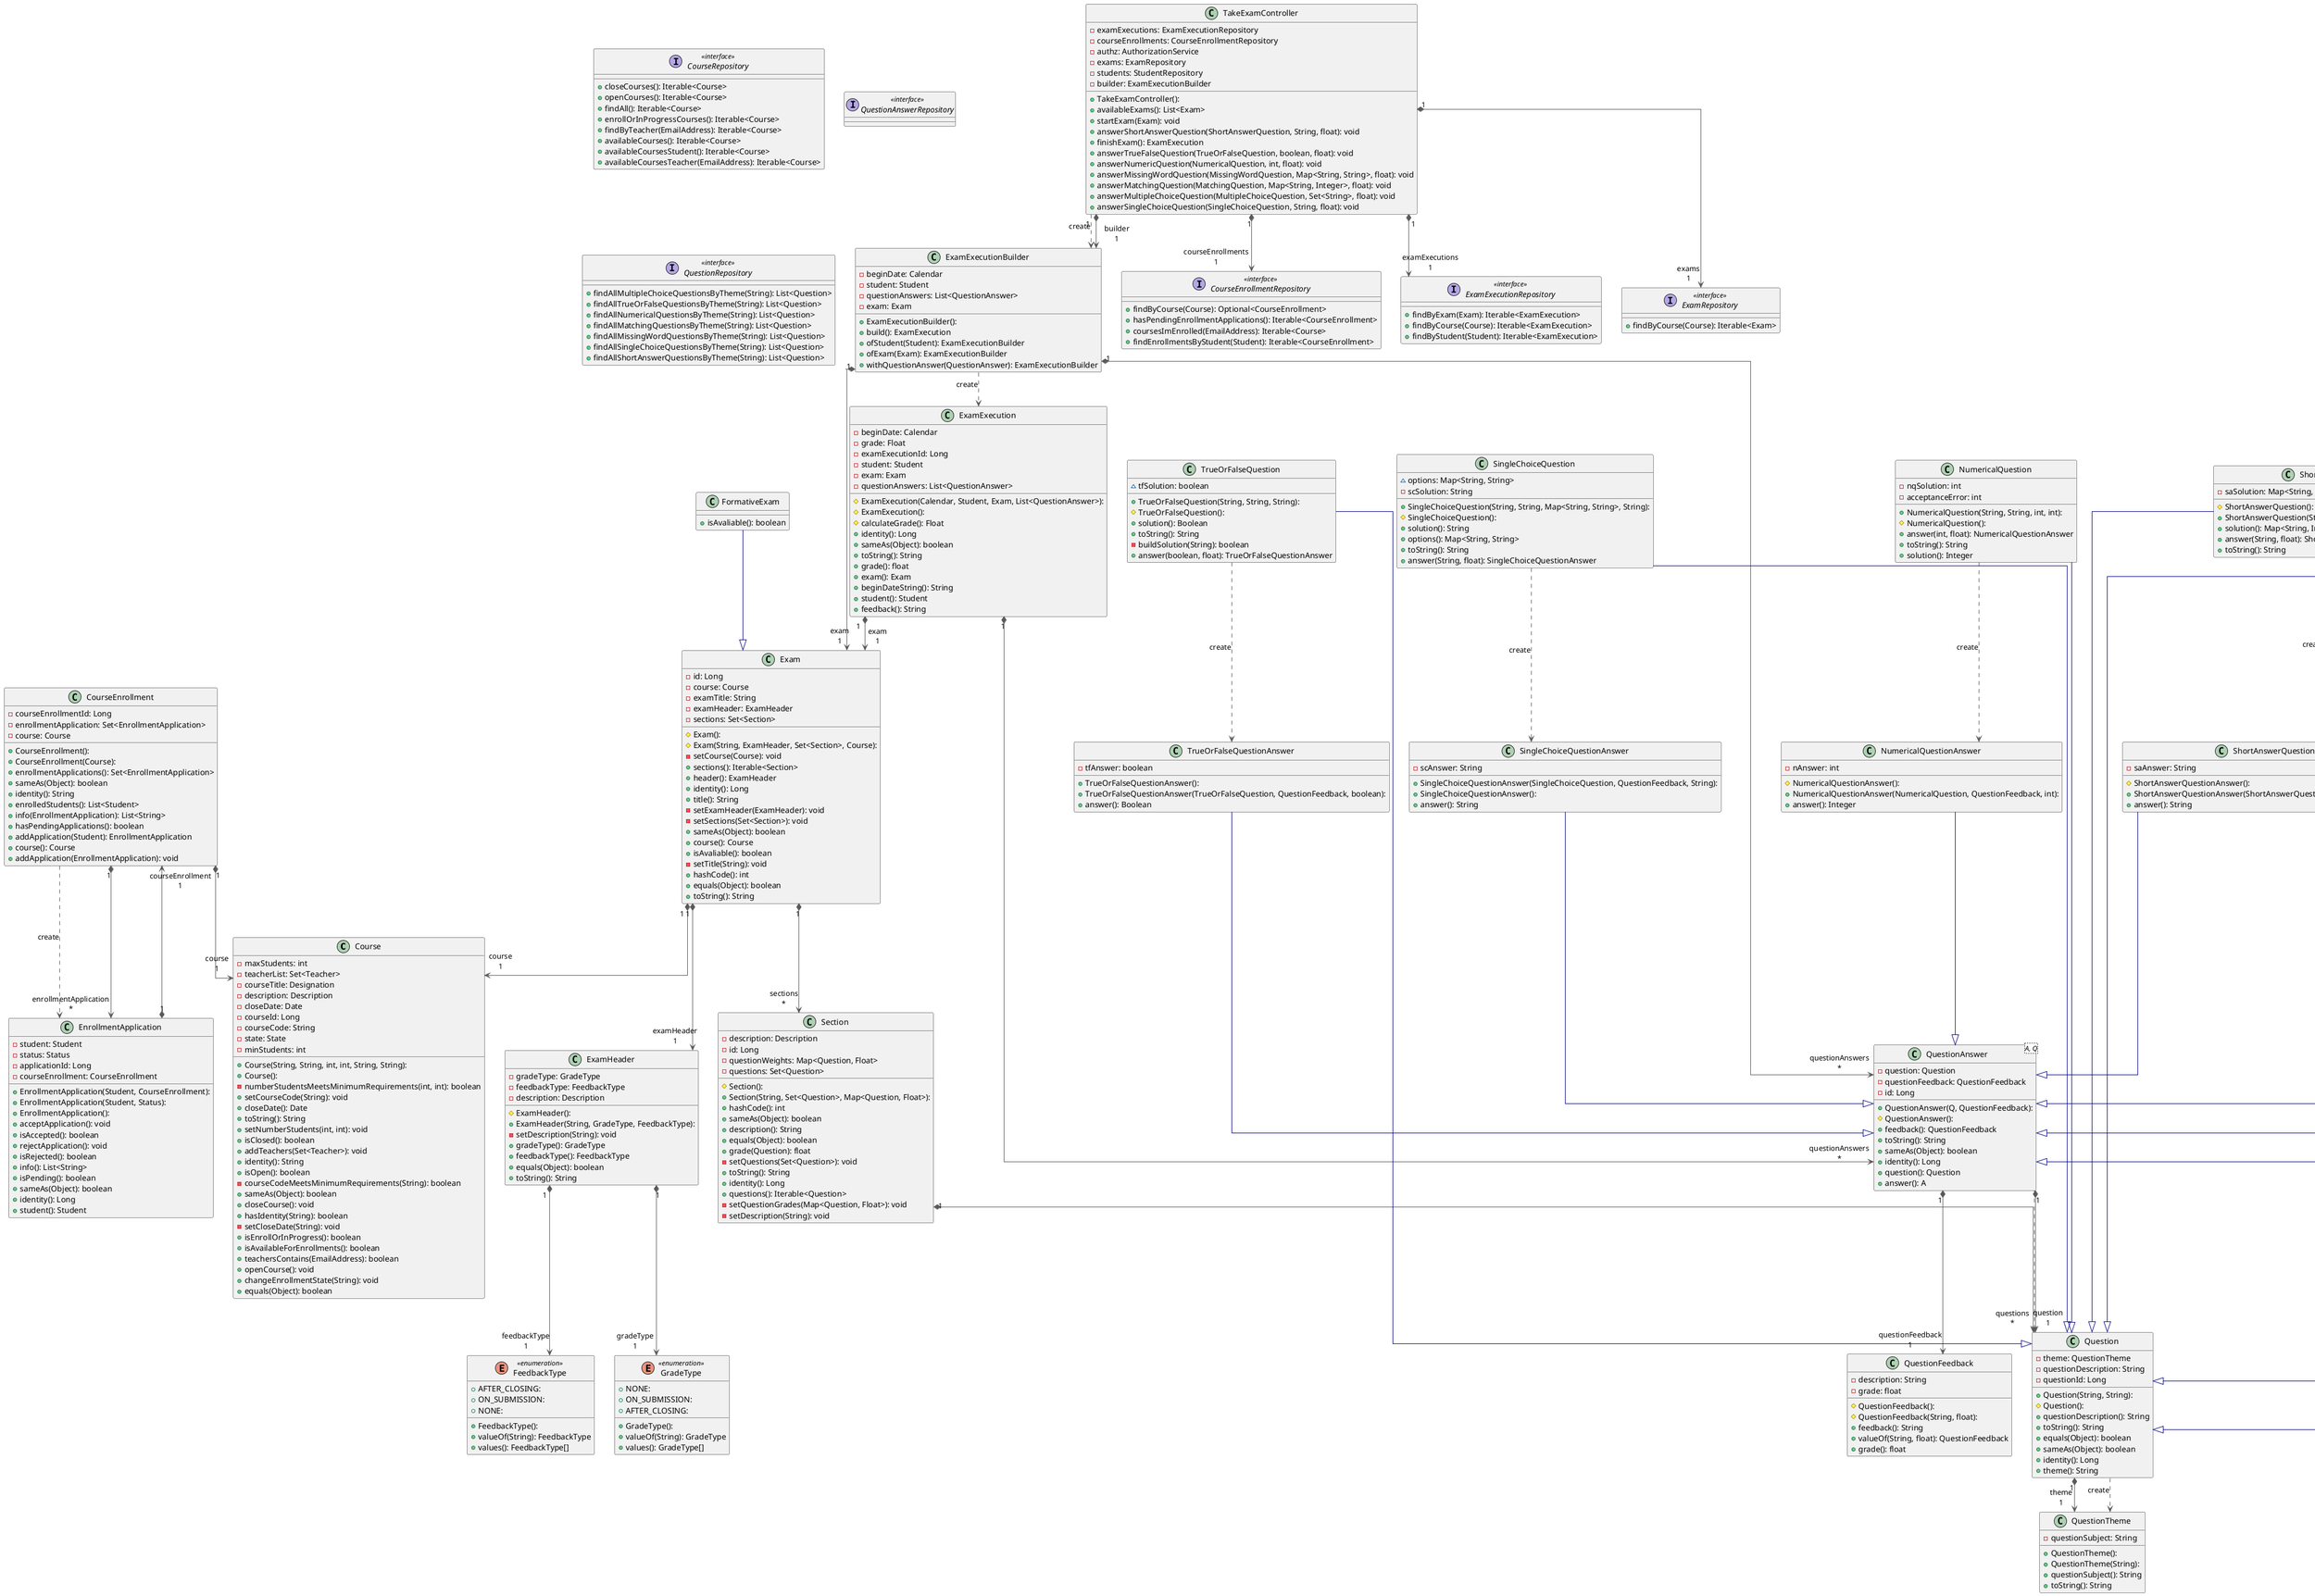 @startuml

top to bottom direction
skinparam linetype ortho

class Course {
  + Course(String, String, int, int, String, String): 
  + Course(): 
  - maxStudents: int
  - teacherList: Set<Teacher>
  - courseTitle: Designation
  - description: Description
  - closeDate: Date
  - courseId: Long
  - courseCode: String
  - state: State
  - minStudents: int
  - numberStudentsMeetsMinimumRequirements(int, int): boolean
  + setCourseCode(String): void
  + closeDate(): Date
  + toString(): String
  + setNumberStudents(int, int): void
  + isClosed(): boolean
  + addTeachers(Set<Teacher>): void
  + identity(): String
  + isOpen(): boolean
  - courseCodeMeetsMinimumRequirements(String): boolean
  + sameAs(Object): boolean
  + closeCourse(): void
  + hasIdentity(String): boolean
  - setCloseDate(String): void
  + isEnrollOrInProgress(): boolean
  + isAvailableForEnrollments(): boolean
  + teachersContains(EmailAddress): boolean
  + openCourse(): void
  + changeEnrollmentState(String): void
  + equals(Object): boolean
}
class CourseEnrollment {
  + CourseEnrollment(): 
  + CourseEnrollment(Course): 
  - courseEnrollmentId: Long
  - enrollmentApplication: Set<EnrollmentApplication>
  - course: Course
  + enrollmentApplications(): Set<EnrollmentApplication>
  + sameAs(Object): boolean
  + identity(): String
  + enrolledStudents(): List<Student>
  + info(EnrollmentApplication): List<String>
  + hasPendingApplications(): boolean
  + addApplication(Student): EnrollmentApplication
  + course(): Course
  + addApplication(EnrollmentApplication): void
}
interface CourseEnrollmentRepository << interface >> {
  + findByCourse(Course): Optional<CourseEnrollment>
  + hasPendingEnrollmentApplications(): Iterable<CourseEnrollment>
  + coursesImEnrolled(EmailAddress): Iterable<Course>
  + findEnrollmentsByStudent(Student): Iterable<CourseEnrollment>
}
interface CourseRepository << interface >> {
  + closeCourses(): Iterable<Course>
  + openCourses(): Iterable<Course>
  + findAll(): Iterable<Course>
  + enrollOrInProgressCourses(): Iterable<Course>
  + findByTeacher(EmailAddress): Iterable<Course>
  + availableCourses(): Iterable<Course>
  + availableCoursesStudent(): Iterable<Course>
  + availableCoursesTeacher(EmailAddress): Iterable<Course>
}
class EnrollmentApplication {
  + EnrollmentApplication(Student, CourseEnrollment): 
  + EnrollmentApplication(Student, Status): 
  + EnrollmentApplication(): 
  - student: Student
  - status: Status
  - applicationId: Long
  - courseEnrollment: CourseEnrollment
  + acceptApplication(): void
  + isAccepted(): boolean
  + rejectApplication(): void
  + isRejected(): boolean
  + info(): List<String>
  + isPending(): boolean
  + sameAs(Object): boolean
  + identity(): Long
  + student(): Student
}
class Exam {
  # Exam(): 
  # Exam(String, ExamHeader, Set<Section>, Course): 
  - id: Long
  - course: Course
  - examTitle: String
  - examHeader: ExamHeader
  - sections: Set<Section>
  - setCourse(Course): void
  + sections(): Iterable<Section>
  + header(): ExamHeader
  + identity(): Long
  + title(): String
  - setExamHeader(ExamHeader): void
  - setSections(Set<Section>): void
  + sameAs(Object): boolean
  + course(): Course
  + isAvaliable(): boolean
  - setTitle(String): void
  + hashCode(): int
  + equals(Object): boolean
  + toString(): String
}
class ExamExecution {
  # ExamExecution(Calendar, Student, Exam, List<QuestionAnswer>): 
  # ExamExecution(): 
  - beginDate: Calendar
  - grade: Float
  - examExecutionId: Long
  - student: Student
  - exam: Exam
  - questionAnswers: List<QuestionAnswer>
  # calculateGrade(): Float
  + identity(): Long
  + sameAs(Object): boolean
  + toString(): String
  + grade(): float
  + exam(): Exam
  + beginDateString(): String
  + student(): Student
  + feedback(): String
}
class ExamExecutionBuilder {
  + ExamExecutionBuilder(): 
  - beginDate: Calendar
  - student: Student
  - questionAnswers: List<QuestionAnswer>
  - exam: Exam
  + build(): ExamExecution
  + ofStudent(Student): ExamExecutionBuilder
  + ofExam(Exam): ExamExecutionBuilder
  + withQuestionAnswer(QuestionAnswer): ExamExecutionBuilder
}
interface ExamExecutionRepository << interface >> {
  + findByExam(Exam): Iterable<ExamExecution>
  + findByCourse(Course): Iterable<ExamExecution>
  + findByStudent(Student): Iterable<ExamExecution>
}
class ExamHeader {
  # ExamHeader(): 
  + ExamHeader(String, GradeType, FeedbackType): 
  - gradeType: GradeType
  - feedbackType: FeedbackType
  - description: Description
  - setDescription(String): void
  + gradeType(): GradeType
  + feedbackType(): FeedbackType
  + equals(Object): boolean
  + toString(): String
}
interface ExamRepository << interface >> {
  + findByCourse(Course): Iterable<Exam>
}
enum FeedbackType << enumeration >> {
  + FeedbackType(): 
  + AFTER_CLOSING: 
  + ON_SUBMISSION: 
  + NONE: 
  + valueOf(String): FeedbackType
  + values(): FeedbackType[]
}
enum GradeType << enumeration >> {
  + GradeType(): 
  + NONE: 
  + ON_SUBMISSION: 
  + AFTER_CLOSING: 
  + valueOf(String): GradeType
  + values(): GradeType[]
}
class MatchingQuestion {
  # MatchingQuestion(): 
  + MatchingQuestion(String, String, Map<String, String>, Map<Integer, String>, Map<String, Integer>): 
  - mqSolution: Map<String, Integer>
  - groupB: Map<Integer, String>
  - groupA: Map<String, String>
  - validateAnswer(Map<String, Integer>): void
  + answer(Map<String, Integer>, float): MatchingQuestionAnswer
  + toString(): String
  + groupA(): Map<String, String>
  + solution(): Map<String, Integer>
  + groupB(): Map<Integer, String>
}
class MatchingQuestionAnswer {
  + MatchingQuestionAnswer(MatchingQuestion, QuestionFeedback, Map<String, Integer>): 
  # MatchingQuestionAnswer(): 
  - mqAnswer: Map<String, Integer>
  + answer(): Map<String, Integer>
}
class MissingWordQuestion {
  # MissingWordQuestion(): 
  + MissingWordQuestion(String, String, Map<String, ArrayList<String>>, Map<String, String>, String): 
  ~ optionsMap: Map<String, ArrayList<String>>
  ~ msSolutions: Map<String, String>
  - missingPhrase: String
  + options(): Map<String, ArrayList<String>>
  + answer(Map<String, String>, float): MissingWordQuestionAnswer
  + missingPhrase(): String
  + solution(): Map<String, String>
  + toString(): String
  - validateAnswers(Map<String, String>): void
}
class MissingWordQuestionAnswer {
  # MissingWordQuestionAnswer(): 
  + MissingWordQuestionAnswer(MissingWordQuestion, QuestionFeedback, Map<String, String>): 
  - mwAnswer: Map<String, String>
  + answer(): Map<String, String>
}
class MultipleChoiceQuestion {
  # MultipleChoiceQuestion(): 
  + MultipleChoiceQuestion(String, String, Set<String>, Map<String, String>): 
  ~ options: Map<String, String>
  - mcSolution: Set<String>
  + solution(): Set<String>
  + answer(Set<String>, float): MultipleChoiceQuestionAnswer
  + options(): Map<String, String>
  + toString(): String
  - validateAnswer(Set<String>): void
}
class MultipleChoiceQuestionAnswer {
  # MultipleChoiceQuestionAnswer(): 
  + MultipleChoiceQuestionAnswer(MultipleChoiceQuestion, QuestionFeedback, Set<String>): 
  - mcAnswer: Set<String>
  + answer(): Set<String>
}
class NumericalQuestion {
  + NumericalQuestion(String, String, int, int): 
  # NumericalQuestion(): 
  - nqSolution: int
  - acceptanceError: int
  + answer(int, float): NumericalQuestionAnswer
  + toString(): String
  + solution(): Integer
}
class NumericalQuestionAnswer {
  # NumericalQuestionAnswer(): 
  + NumericalQuestionAnswer(NumericalQuestion, QuestionFeedback, int): 
  - nAnswer: int
  + answer(): Integer
}
class Question {
  + Question(String, String): 
  # Question(): 
  - theme: QuestionTheme
  - questionDescription: String
  - questionId: Long
  + questionDescription(): String
  + toString(): String
  + equals(Object): boolean
  + sameAs(Object): boolean
  + identity(): Long
  + theme(): String
}
class QuestionAnswer<A, Q> {
  + QuestionAnswer(Q, QuestionFeedback): 
  # QuestionAnswer(): 
  - question: Question
  - questionFeedback: QuestionFeedback
  - id: Long
  + feedback(): QuestionFeedback
  + toString(): String
  + sameAs(Object): boolean
  + identity(): Long
  + question(): Question
  + answer(): A
}
interface QuestionAnswerRepository << interface >>
class QuestionFeedback {
  # QuestionFeedback(): 
  # QuestionFeedback(String, float): 
  - description: String
  - grade: float
  + feedback(): String
  + valueOf(String, float): QuestionFeedback
  + grade(): float
}
interface QuestionRepository << interface >> {
  + findAllMultipleChoiceQuestionsByTheme(String): List<Question>
  + findAllTrueOrFalseQuestionsByTheme(String): List<Question>
  + findAllNumericalQuestionsByTheme(String): List<Question>
  + findAllMatchingQuestionsByTheme(String): List<Question>
  + findAllMissingWordQuestionsByTheme(String): List<Question>
  + findAllSingleChoiceQuestionsByTheme(String): List<Question>
  + findAllShortAnswerQuestionsByTheme(String): List<Question>
}
class QuestionTheme {
  + QuestionTheme(): 
  + QuestionTheme(String): 
  - questionSubject: String
  + questionSubject(): String
  + toString(): String
}
class Section {
  # Section(): 
  + Section(String, Set<Question>, Map<Question, Float>): 
  - description: Description
  - id: Long
  - questionWeights: Map<Question, Float>
  - questions: Set<Question>
  + hashCode(): int
  + sameAs(Object): boolean
  + description(): String
  + equals(Object): boolean
  + grade(Question): float
  - setQuestions(Set<Question>): void
  + toString(): String
  + identity(): Long
  + questions(): Iterable<Question>
  - setQuestionGrades(Map<Question, Float>): void
  - setDescription(String): void
}
class ShortAnswerQuestion {
  # ShortAnswerQuestion(): 
  + ShortAnswerQuestion(String, String, Map<String, Integer>): 
  - saSolution: Map<String, Integer>
  + solution(): Map<String, Integer>
  + answer(String, float): ShortAnswerQuestionAnswer
  + toString(): String
}
class ShortAnswerQuestionAnswer {
  # ShortAnswerQuestionAnswer(): 
  + ShortAnswerQuestionAnswer(ShortAnswerQuestion, QuestionFeedback, String): 
  - saAnswer: String
  + answer(): String
}
class SingleChoiceQuestion {
  + SingleChoiceQuestion(String, String, Map<String, String>, String): 
  # SingleChoiceQuestion(): 
  ~ options: Map<String, String>
  - scSolution: String
  + solution(): String
  + options(): Map<String, String>
  + toString(): String
  + answer(String, float): SingleChoiceQuestionAnswer
}
class SingleChoiceQuestionAnswer {
  + SingleChoiceQuestionAnswer(SingleChoiceQuestion, QuestionFeedback, String): 
  + SingleChoiceQuestionAnswer(): 
  - scAnswer: String
  + answer(): String
}
class FormativeExam {
  + isAvaliable(): boolean
}
class TakeExamController {
  + TakeExamController(): 
  - examExecutions: ExamExecutionRepository
  - courseEnrollments: CourseEnrollmentRepository
  - authz: AuthorizationService
  - exams: ExamRepository
  - students: StudentRepository
  - builder: ExamExecutionBuilder
  + availableExams(): List<Exam>
  + startExam(Exam): void
  + answerShortAnswerQuestion(ShortAnswerQuestion, String, float): void
  + finishExam(): ExamExecution
  + answerTrueFalseQuestion(TrueOrFalseQuestion, boolean, float): void
  + answerNumericQuestion(NumericalQuestion, int, float): void
  + answerMissingWordQuestion(MissingWordQuestion, Map<String, String>, float): void
  + answerMatchingQuestion(MatchingQuestion, Map<String, Integer>, float): void
  + answerMultipleChoiceQuestion(MultipleChoiceQuestion, Set<String>, float): void
  + answerSingleChoiceQuestion(SingleChoiceQuestion, String, float): void
}
class TrueOrFalseQuestion {
  + TrueOrFalseQuestion(String, String, String): 
  # TrueOrFalseQuestion(): 
  ~ tfSolution: boolean
  + solution(): Boolean
  + toString(): String
  - buildSolution(String): boolean
  + answer(boolean, float): TrueOrFalseQuestionAnswer
}
class TrueOrFalseQuestionAnswer {
  + TrueOrFalseQuestionAnswer(): 
  + TrueOrFalseQuestionAnswer(TrueOrFalseQuestion, QuestionFeedback, boolean): 
  - tfAnswer: boolean
  + answer(): Boolean
}

CourseEnrollment             "1" *-[#595959,plain]-> "course\n1" Course                       
CourseEnrollment              -[#595959,dashed]->  EnrollmentApplication        : "«create»"
CourseEnrollment             "1" *-[#595959,plain]-> "enrollmentApplication\n*" EnrollmentApplication        
EnrollmentApplication        "1" *-[#595959,plain]-> "courseEnrollment\n1" CourseEnrollment             
Exam                         "1" *-[#595959,plain]-> "course\n1" Course                       
Exam                         "1" *-[#595959,plain]-> "examHeader\n1" ExamHeader                   
Exam                         "1" *-[#595959,plain]-> "sections\n*" Section                      
ExamExecution                "1" *-[#595959,plain]-> "exam\n1" Exam                         
ExamExecution                "1" *-[#595959,plain]-> "questionAnswers\n*" QuestionAnswer               
ExamExecutionBuilder         "1" *-[#595959,plain]-> "exam\n1" Exam                         
ExamExecutionBuilder          -[#595959,dashed]->  ExamExecution                : "«create»"
ExamExecutionBuilder         "1" *-[#595959,plain]-> "questionAnswers\n*" QuestionAnswer               
ExamHeader                   "1" *-[#595959,plain]-> "feedbackType\n1" FeedbackType                 
ExamHeader                   "1" *-[#595959,plain]-> "gradeType\n1" GradeType                    
MatchingQuestion              -[#595959,dashed]->  MatchingQuestionAnswer       : "«create»"
MatchingQuestion              -[#000082,plain]-^  Question                     
MatchingQuestionAnswer        -[#000082,plain]-^  QuestionAnswer               
MissingWordQuestion           -[#595959,dashed]->  MissingWordQuestionAnswer    : "«create»"
MissingWordQuestion           -[#000082,plain]-^  Question                     
MissingWordQuestionAnswer     -[#000082,plain]-^  QuestionAnswer               
MultipleChoiceQuestion        -[#595959,dashed]->  MultipleChoiceQuestionAnswer : "«create»"
MultipleChoiceQuestion        -[#000082,plain]-^  Question                     
MultipleChoiceQuestionAnswer  -[#000082,plain]-^  QuestionAnswer               
NumericalQuestion             -[#595959,dashed]->  NumericalQuestionAnswer      : "«create»"
NumericalQuestion             -[#000082,plain]-^  Question                     
NumericalQuestionAnswer       -[#000082,plain]-^  QuestionAnswer               
Question                     "1" *-[#595959,plain]-> "theme\n1" QuestionTheme                
Question                      -[#595959,dashed]->  QuestionTheme                : "«create»"
QuestionAnswer                -[#595959,dashed]->  Question                     
QuestionAnswer               "1" *-[#595959,plain]-> "question\n1" Question                     
QuestionAnswer               "1" *-[#595959,plain]-> "questionFeedback\n1" QuestionFeedback             
Section                      "1" *-[#595959,plain]-> "questions\n*" Question                     
ShortAnswerQuestion           -[#000082,plain]-^  Question                     
ShortAnswerQuestion           -[#595959,dashed]->  ShortAnswerQuestionAnswer    : "«create»"
ShortAnswerQuestionAnswer     -[#000082,plain]-^  QuestionAnswer               
SingleChoiceQuestion          -[#000082,plain]-^  Question                     
SingleChoiceQuestion          -[#595959,dashed]->  SingleChoiceQuestionAnswer   : "«create»"
SingleChoiceQuestionAnswer    -[#000082,plain]-^  QuestionAnswer               
FormativeExam                 -[#000082,plain]-^  Exam
TakeExamController           "1" *-[#595959,plain]-> "courseEnrollments\n1" CourseEnrollmentRepository   
TakeExamController            -[#595959,dashed]->  ExamExecutionBuilder         : "«create»"
TakeExamController           "1" *-[#595959,plain]-> "builder\n1" ExamExecutionBuilder         
TakeExamController           "1" *-[#595959,plain]-> "examExecutions\n1" ExamExecutionRepository      
TakeExamController           "1" *-[#595959,plain]-> "exams\n1" ExamRepository               
TrueOrFalseQuestion           -[#000082,plain]-^  Question                     
TrueOrFalseQuestion           -[#595959,dashed]->  TrueOrFalseQuestionAnswer    : "«create»"
TrueOrFalseQuestionAnswer     -[#000082,plain]-^  QuestionAnswer               
@enduml
